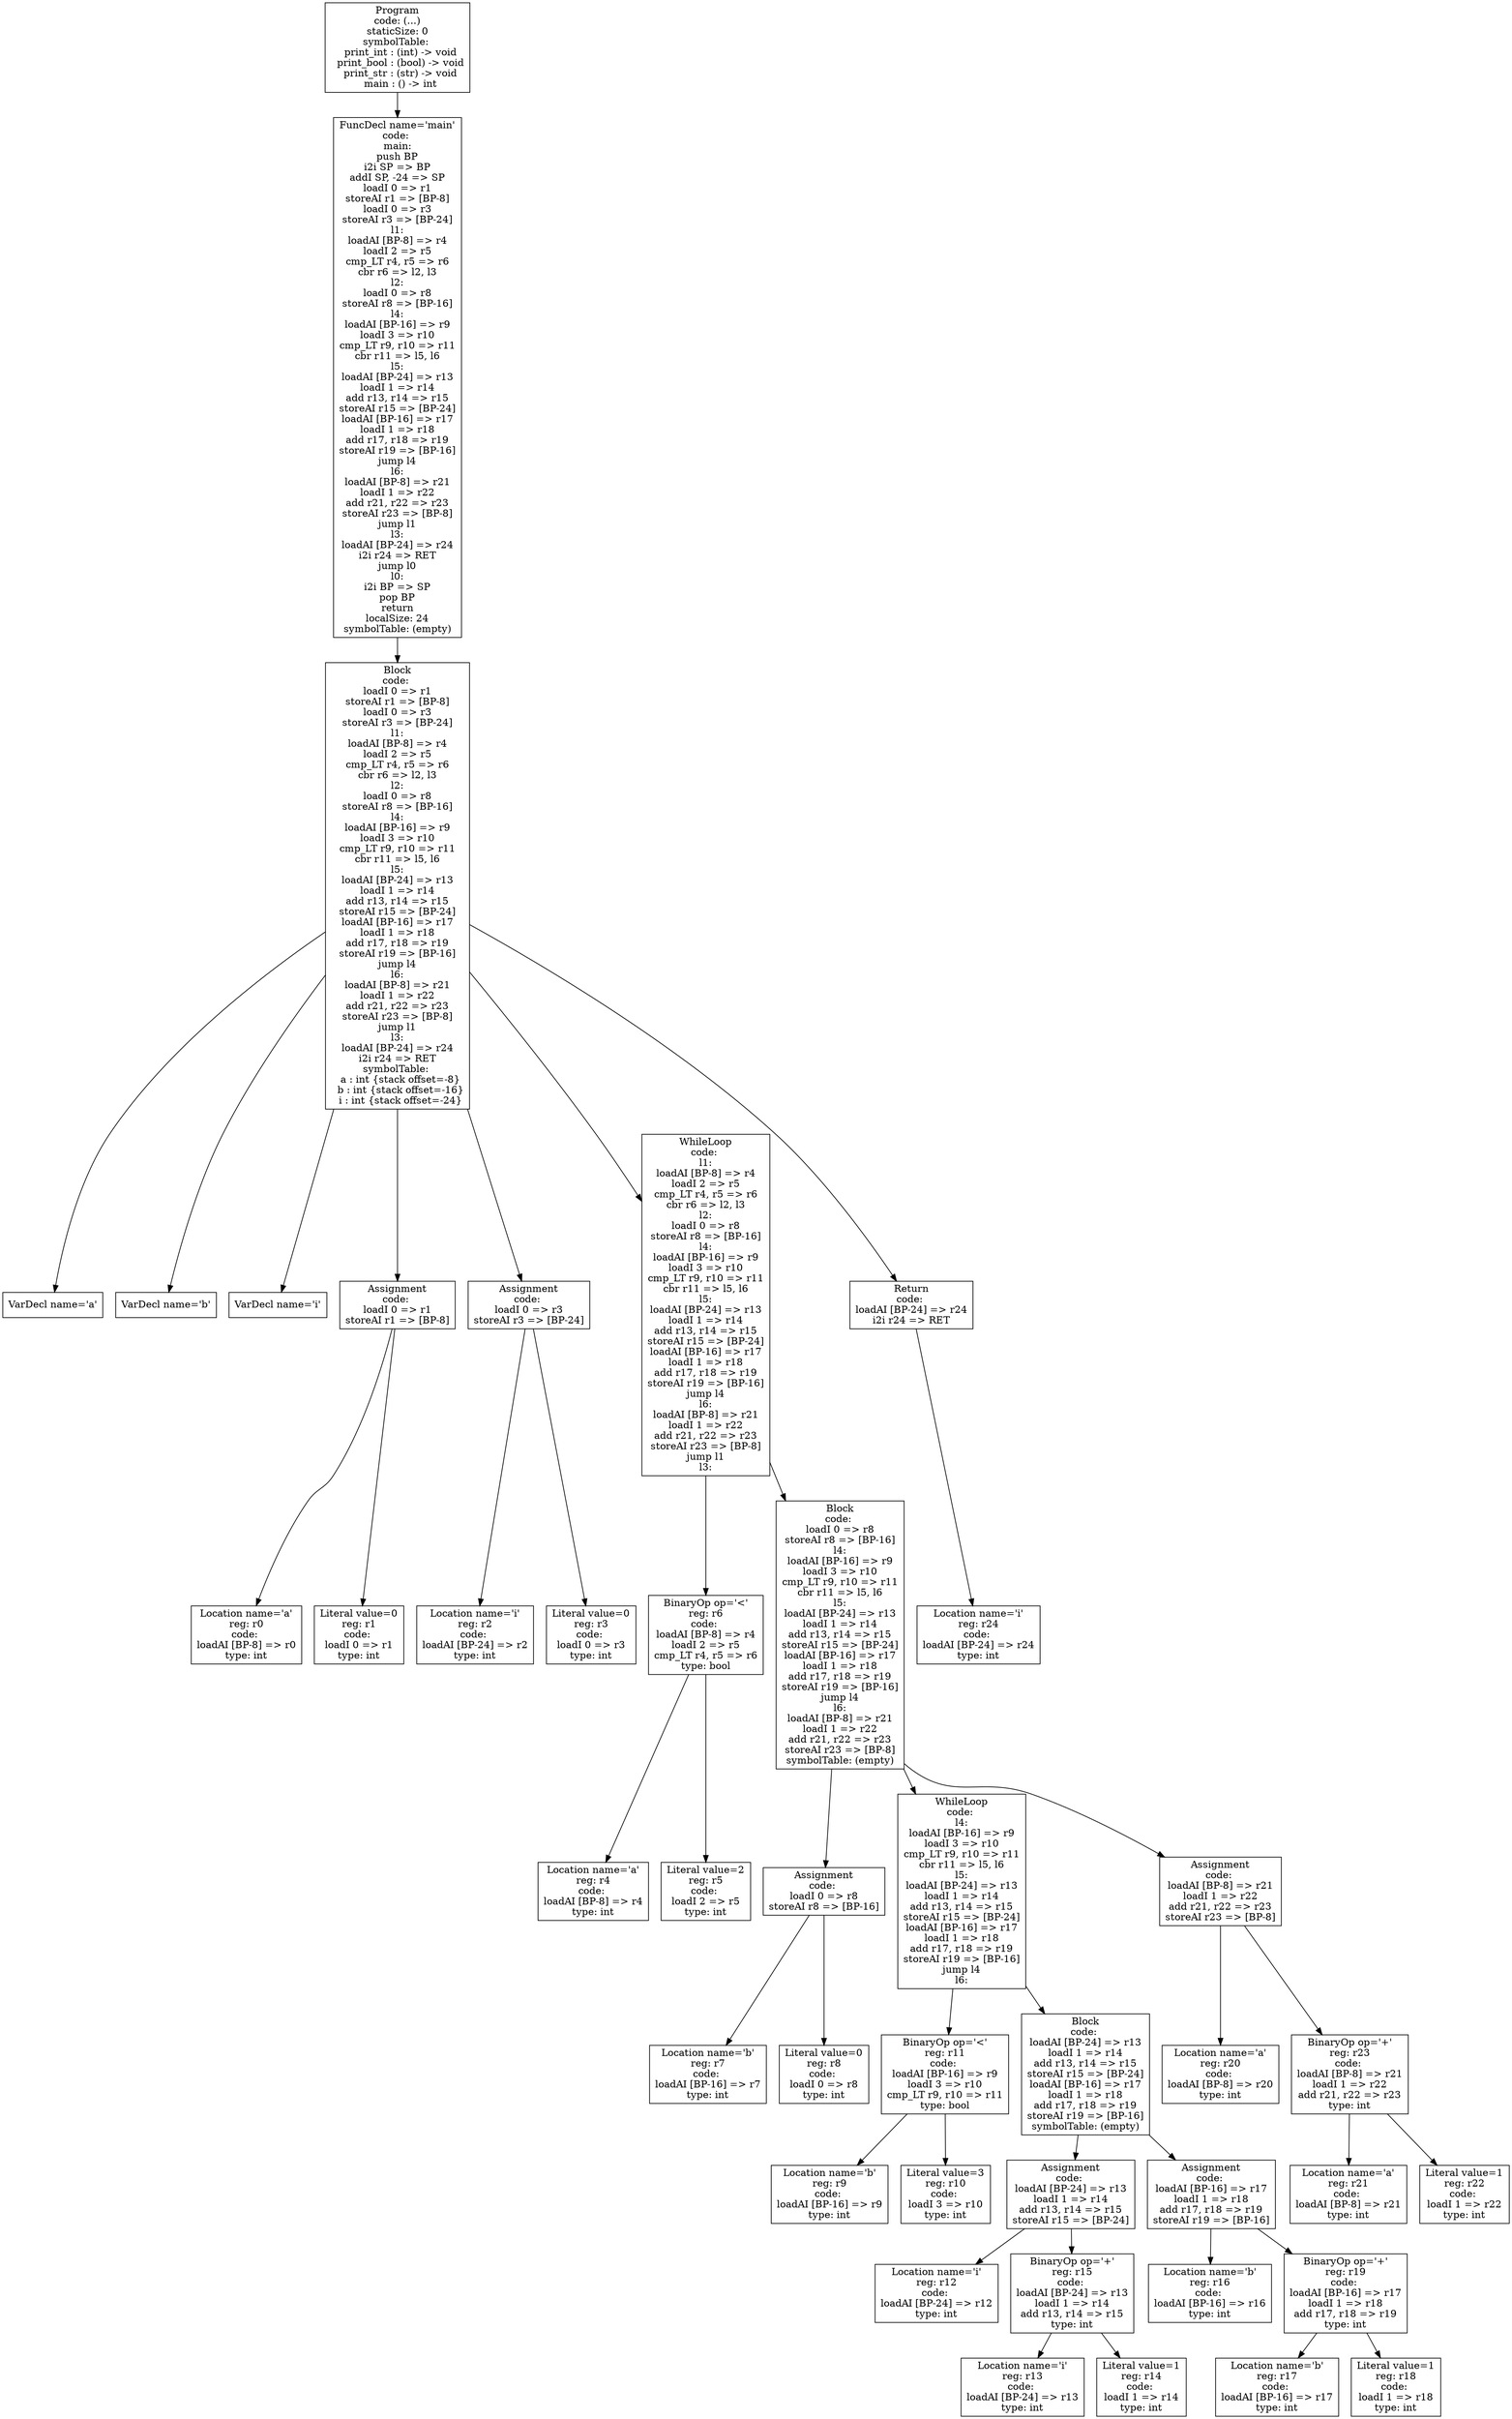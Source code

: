 digraph AST {
3 [shape=box, label="VarDecl name='a'"];
4 [shape=box, label="VarDecl name='b'"];
5 [shape=box, label="VarDecl name='i'"];
7 [shape=box, label="Location name='a'\nreg: r0\ncode: \nloadAI [BP-8] => r0\ntype: int"];
8 [shape=box, label="Literal value=0\nreg: r1\ncode: \nloadI 0 => r1\ntype: int"];
6 [shape=box, label="Assignment\ncode: \nloadI 0 => r1\nstoreAI r1 => [BP-8]"];
6 -> 7;
6 -> 8;
10 [shape=box, label="Location name='i'\nreg: r2\ncode: \nloadAI [BP-24] => r2\ntype: int"];
11 [shape=box, label="Literal value=0\nreg: r3\ncode: \nloadI 0 => r3\ntype: int"];
9 [shape=box, label="Assignment\ncode: \nloadI 0 => r3\nstoreAI r3 => [BP-24]"];
9 -> 10;
9 -> 11;
14 [shape=box, label="Location name='a'\nreg: r4\ncode: \nloadAI [BP-8] => r4\ntype: int"];
15 [shape=box, label="Literal value=2\nreg: r5\ncode: \nloadI 2 => r5\ntype: int"];
13 [shape=box, label="BinaryOp op='<'\nreg: r6\ncode: \nloadAI [BP-8] => r4\nloadI 2 => r5\ncmp_LT r4, r5 => r6\ntype: bool"];
13 -> 14;
13 -> 15;
18 [shape=box, label="Location name='b'\nreg: r7\ncode: \nloadAI [BP-16] => r7\ntype: int"];
19 [shape=box, label="Literal value=0\nreg: r8\ncode: \nloadI 0 => r8\ntype: int"];
17 [shape=box, label="Assignment\ncode: \nloadI 0 => r8\nstoreAI r8 => [BP-16]"];
17 -> 18;
17 -> 19;
22 [shape=box, label="Location name='b'\nreg: r9\ncode: \nloadAI [BP-16] => r9\ntype: int"];
23 [shape=box, label="Literal value=3\nreg: r10\ncode: \nloadI 3 => r10\ntype: int"];
21 [shape=box, label="BinaryOp op='<'\nreg: r11\ncode: \nloadAI [BP-16] => r9\nloadI 3 => r10\ncmp_LT r9, r10 => r11\ntype: bool"];
21 -> 22;
21 -> 23;
26 [shape=box, label="Location name='i'\nreg: r12\ncode: \nloadAI [BP-24] => r12\ntype: int"];
28 [shape=box, label="Location name='i'\nreg: r13\ncode: \nloadAI [BP-24] => r13\ntype: int"];
29 [shape=box, label="Literal value=1\nreg: r14\ncode: \nloadI 1 => r14\ntype: int"];
27 [shape=box, label="BinaryOp op='+'\nreg: r15\ncode: \nloadAI [BP-24] => r13\nloadI 1 => r14\nadd r13, r14 => r15\ntype: int"];
27 -> 28;
27 -> 29;
25 [shape=box, label="Assignment\ncode: \nloadAI [BP-24] => r13\nloadI 1 => r14\nadd r13, r14 => r15\nstoreAI r15 => [BP-24]"];
25 -> 26;
25 -> 27;
31 [shape=box, label="Location name='b'\nreg: r16\ncode: \nloadAI [BP-16] => r16\ntype: int"];
33 [shape=box, label="Location name='b'\nreg: r17\ncode: \nloadAI [BP-16] => r17\ntype: int"];
34 [shape=box, label="Literal value=1\nreg: r18\ncode: \nloadI 1 => r18\ntype: int"];
32 [shape=box, label="BinaryOp op='+'\nreg: r19\ncode: \nloadAI [BP-16] => r17\nloadI 1 => r18\nadd r17, r18 => r19\ntype: int"];
32 -> 33;
32 -> 34;
30 [shape=box, label="Assignment\ncode: \nloadAI [BP-16] => r17\nloadI 1 => r18\nadd r17, r18 => r19\nstoreAI r19 => [BP-16]"];
30 -> 31;
30 -> 32;
24 [shape=box, label="Block\ncode: \nloadAI [BP-24] => r13\nloadI 1 => r14\nadd r13, r14 => r15\nstoreAI r15 => [BP-24]\nloadAI [BP-16] => r17\nloadI 1 => r18\nadd r17, r18 => r19\nstoreAI r19 => [BP-16]\nsymbolTable: (empty)"];
24 -> 25;
24 -> 30;
20 [shape=box, label="WhileLoop\ncode: \nl4:\nloadAI [BP-16] => r9\nloadI 3 => r10\ncmp_LT r9, r10 => r11\ncbr r11 => l5, l6\nl5:\nloadAI [BP-24] => r13\nloadI 1 => r14\nadd r13, r14 => r15\nstoreAI r15 => [BP-24]\nloadAI [BP-16] => r17\nloadI 1 => r18\nadd r17, r18 => r19\nstoreAI r19 => [BP-16]\njump l4\nl6:"];
20 -> 21;
20 -> 24;
36 [shape=box, label="Location name='a'\nreg: r20\ncode: \nloadAI [BP-8] => r20\ntype: int"];
38 [shape=box, label="Location name='a'\nreg: r21\ncode: \nloadAI [BP-8] => r21\ntype: int"];
39 [shape=box, label="Literal value=1\nreg: r22\ncode: \nloadI 1 => r22\ntype: int"];
37 [shape=box, label="BinaryOp op='+'\nreg: r23\ncode: \nloadAI [BP-8] => r21\nloadI 1 => r22\nadd r21, r22 => r23\ntype: int"];
37 -> 38;
37 -> 39;
35 [shape=box, label="Assignment\ncode: \nloadAI [BP-8] => r21\nloadI 1 => r22\nadd r21, r22 => r23\nstoreAI r23 => [BP-8]"];
35 -> 36;
35 -> 37;
16 [shape=box, label="Block\ncode: \nloadI 0 => r8\nstoreAI r8 => [BP-16]\nl4:\nloadAI [BP-16] => r9\nloadI 3 => r10\ncmp_LT r9, r10 => r11\ncbr r11 => l5, l6\nl5:\nloadAI [BP-24] => r13\nloadI 1 => r14\nadd r13, r14 => r15\nstoreAI r15 => [BP-24]\nloadAI [BP-16] => r17\nloadI 1 => r18\nadd r17, r18 => r19\nstoreAI r19 => [BP-16]\njump l4\nl6:\nloadAI [BP-8] => r21\nloadI 1 => r22\nadd r21, r22 => r23\nstoreAI r23 => [BP-8]\nsymbolTable: (empty)"];
16 -> 17;
16 -> 20;
16 -> 35;
12 [shape=box, label="WhileLoop\ncode: \nl1:\nloadAI [BP-8] => r4\nloadI 2 => r5\ncmp_LT r4, r5 => r6\ncbr r6 => l2, l3\nl2:\nloadI 0 => r8\nstoreAI r8 => [BP-16]\nl4:\nloadAI [BP-16] => r9\nloadI 3 => r10\ncmp_LT r9, r10 => r11\ncbr r11 => l5, l6\nl5:\nloadAI [BP-24] => r13\nloadI 1 => r14\nadd r13, r14 => r15\nstoreAI r15 => [BP-24]\nloadAI [BP-16] => r17\nloadI 1 => r18\nadd r17, r18 => r19\nstoreAI r19 => [BP-16]\njump l4\nl6:\nloadAI [BP-8] => r21\nloadI 1 => r22\nadd r21, r22 => r23\nstoreAI r23 => [BP-8]\njump l1\nl3:"];
12 -> 13;
12 -> 16;
41 [shape=box, label="Location name='i'\nreg: r24\ncode: \nloadAI [BP-24] => r24\ntype: int"];
40 [shape=box, label="Return\ncode: \nloadAI [BP-24] => r24\ni2i r24 => RET"];
40 -> 41;
2 [shape=box, label="Block\ncode: \nloadI 0 => r1\nstoreAI r1 => [BP-8]\nloadI 0 => r3\nstoreAI r3 => [BP-24]\nl1:\nloadAI [BP-8] => r4\nloadI 2 => r5\ncmp_LT r4, r5 => r6\ncbr r6 => l2, l3\nl2:\nloadI 0 => r8\nstoreAI r8 => [BP-16]\nl4:\nloadAI [BP-16] => r9\nloadI 3 => r10\ncmp_LT r9, r10 => r11\ncbr r11 => l5, l6\nl5:\nloadAI [BP-24] => r13\nloadI 1 => r14\nadd r13, r14 => r15\nstoreAI r15 => [BP-24]\nloadAI [BP-16] => r17\nloadI 1 => r18\nadd r17, r18 => r19\nstoreAI r19 => [BP-16]\njump l4\nl6:\nloadAI [BP-8] => r21\nloadI 1 => r22\nadd r21, r22 => r23\nstoreAI r23 => [BP-8]\njump l1\nl3:\nloadAI [BP-24] => r24\ni2i r24 => RET\nsymbolTable: \n  a : int {stack offset=-8}\n  b : int {stack offset=-16}\n  i : int {stack offset=-24}"];
2 -> 3;
2 -> 4;
2 -> 5;
2 -> 6;
2 -> 9;
2 -> 12;
2 -> 40;
1 [shape=box, label="FuncDecl name='main'\ncode: \nmain:\npush BP\ni2i SP => BP\naddI SP, -24 => SP\nloadI 0 => r1\nstoreAI r1 => [BP-8]\nloadI 0 => r3\nstoreAI r3 => [BP-24]\nl1:\nloadAI [BP-8] => r4\nloadI 2 => r5\ncmp_LT r4, r5 => r6\ncbr r6 => l2, l3\nl2:\nloadI 0 => r8\nstoreAI r8 => [BP-16]\nl4:\nloadAI [BP-16] => r9\nloadI 3 => r10\ncmp_LT r9, r10 => r11\ncbr r11 => l5, l6\nl5:\nloadAI [BP-24] => r13\nloadI 1 => r14\nadd r13, r14 => r15\nstoreAI r15 => [BP-24]\nloadAI [BP-16] => r17\nloadI 1 => r18\nadd r17, r18 => r19\nstoreAI r19 => [BP-16]\njump l4\nl6:\nloadAI [BP-8] => r21\nloadI 1 => r22\nadd r21, r22 => r23\nstoreAI r23 => [BP-8]\njump l1\nl3:\nloadAI [BP-24] => r24\ni2i r24 => RET\njump l0\nl0:\ni2i BP => SP\npop BP\nreturn\nlocalSize: 24\nsymbolTable: (empty)"];
1 -> 2;
0 [shape=box, label="Program\ncode: (...)\nstaticSize: 0\nsymbolTable: \n  print_int : (int) -> void\n  print_bool : (bool) -> void\n  print_str : (str) -> void\n  main : () -> int"];
0 -> 1;
}
